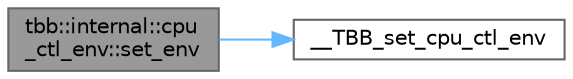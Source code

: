digraph "tbb::internal::cpu_ctl_env::set_env"
{
 // LATEX_PDF_SIZE
  bgcolor="transparent";
  edge [fontname=Helvetica,fontsize=10,labelfontname=Helvetica,labelfontsize=10];
  node [fontname=Helvetica,fontsize=10,shape=box,height=0.2,width=0.4];
  rankdir="LR";
  Node1 [id="Node000001",label="tbb::internal::cpu\l_ctl_env::set_env",height=0.2,width=0.4,color="gray40", fillcolor="grey60", style="filled", fontcolor="black",tooltip=" "];
  Node1 -> Node2 [id="edge1_Node000001_Node000002",color="steelblue1",style="solid",tooltip=" "];
  Node2 [id="Node000002",label="__TBB_set_cpu_ctl_env",height=0.2,width=0.4,color="grey40", fillcolor="white", style="filled",URL="$msvc__ia32__common_8h.html#ac4182b7725fe52cf40a5539844d36bd1",tooltip=" "];
}
